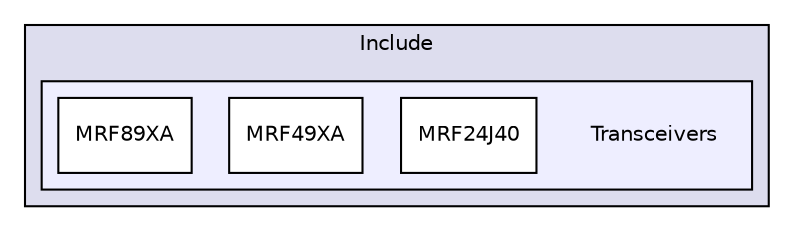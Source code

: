 digraph "C:/Users/mainuser/Desktop/School/SeniorProject/EthKitTCP/Microchip/Include/Transceivers" {
  compound=true
  node [ fontsize="10", fontname="Helvetica"];
  edge [ labelfontsize="10", labelfontname="Helvetica"];
  subgraph clusterdir_7ce300d8a919a620616ec6bc64c02d37 {
    graph [ bgcolor="#ddddee", pencolor="black", label="Include" fontname="Helvetica", fontsize="10", URL="dir_7ce300d8a919a620616ec6bc64c02d37.html"]
  subgraph clusterdir_7bc32c8f32005138760d646b49d165fb {
    graph [ bgcolor="#eeeeff", pencolor="black", label="" URL="dir_7bc32c8f32005138760d646b49d165fb.html"];
    dir_7bc32c8f32005138760d646b49d165fb [shape=plaintext label="Transceivers"];
    dir_9cef01f3aaa61c5791375ca2f2e1f683 [shape=box label="MRF24J40" color="black" fillcolor="white" style="filled" URL="dir_9cef01f3aaa61c5791375ca2f2e1f683.html"];
    dir_cf471f8a8cc64bd94f65cfa7060d931c [shape=box label="MRF49XA" color="black" fillcolor="white" style="filled" URL="dir_cf471f8a8cc64bd94f65cfa7060d931c.html"];
    dir_4c79c1c9124466ebb1e894908f328fa4 [shape=box label="MRF89XA" color="black" fillcolor="white" style="filled" URL="dir_4c79c1c9124466ebb1e894908f328fa4.html"];
  }
  }
}
